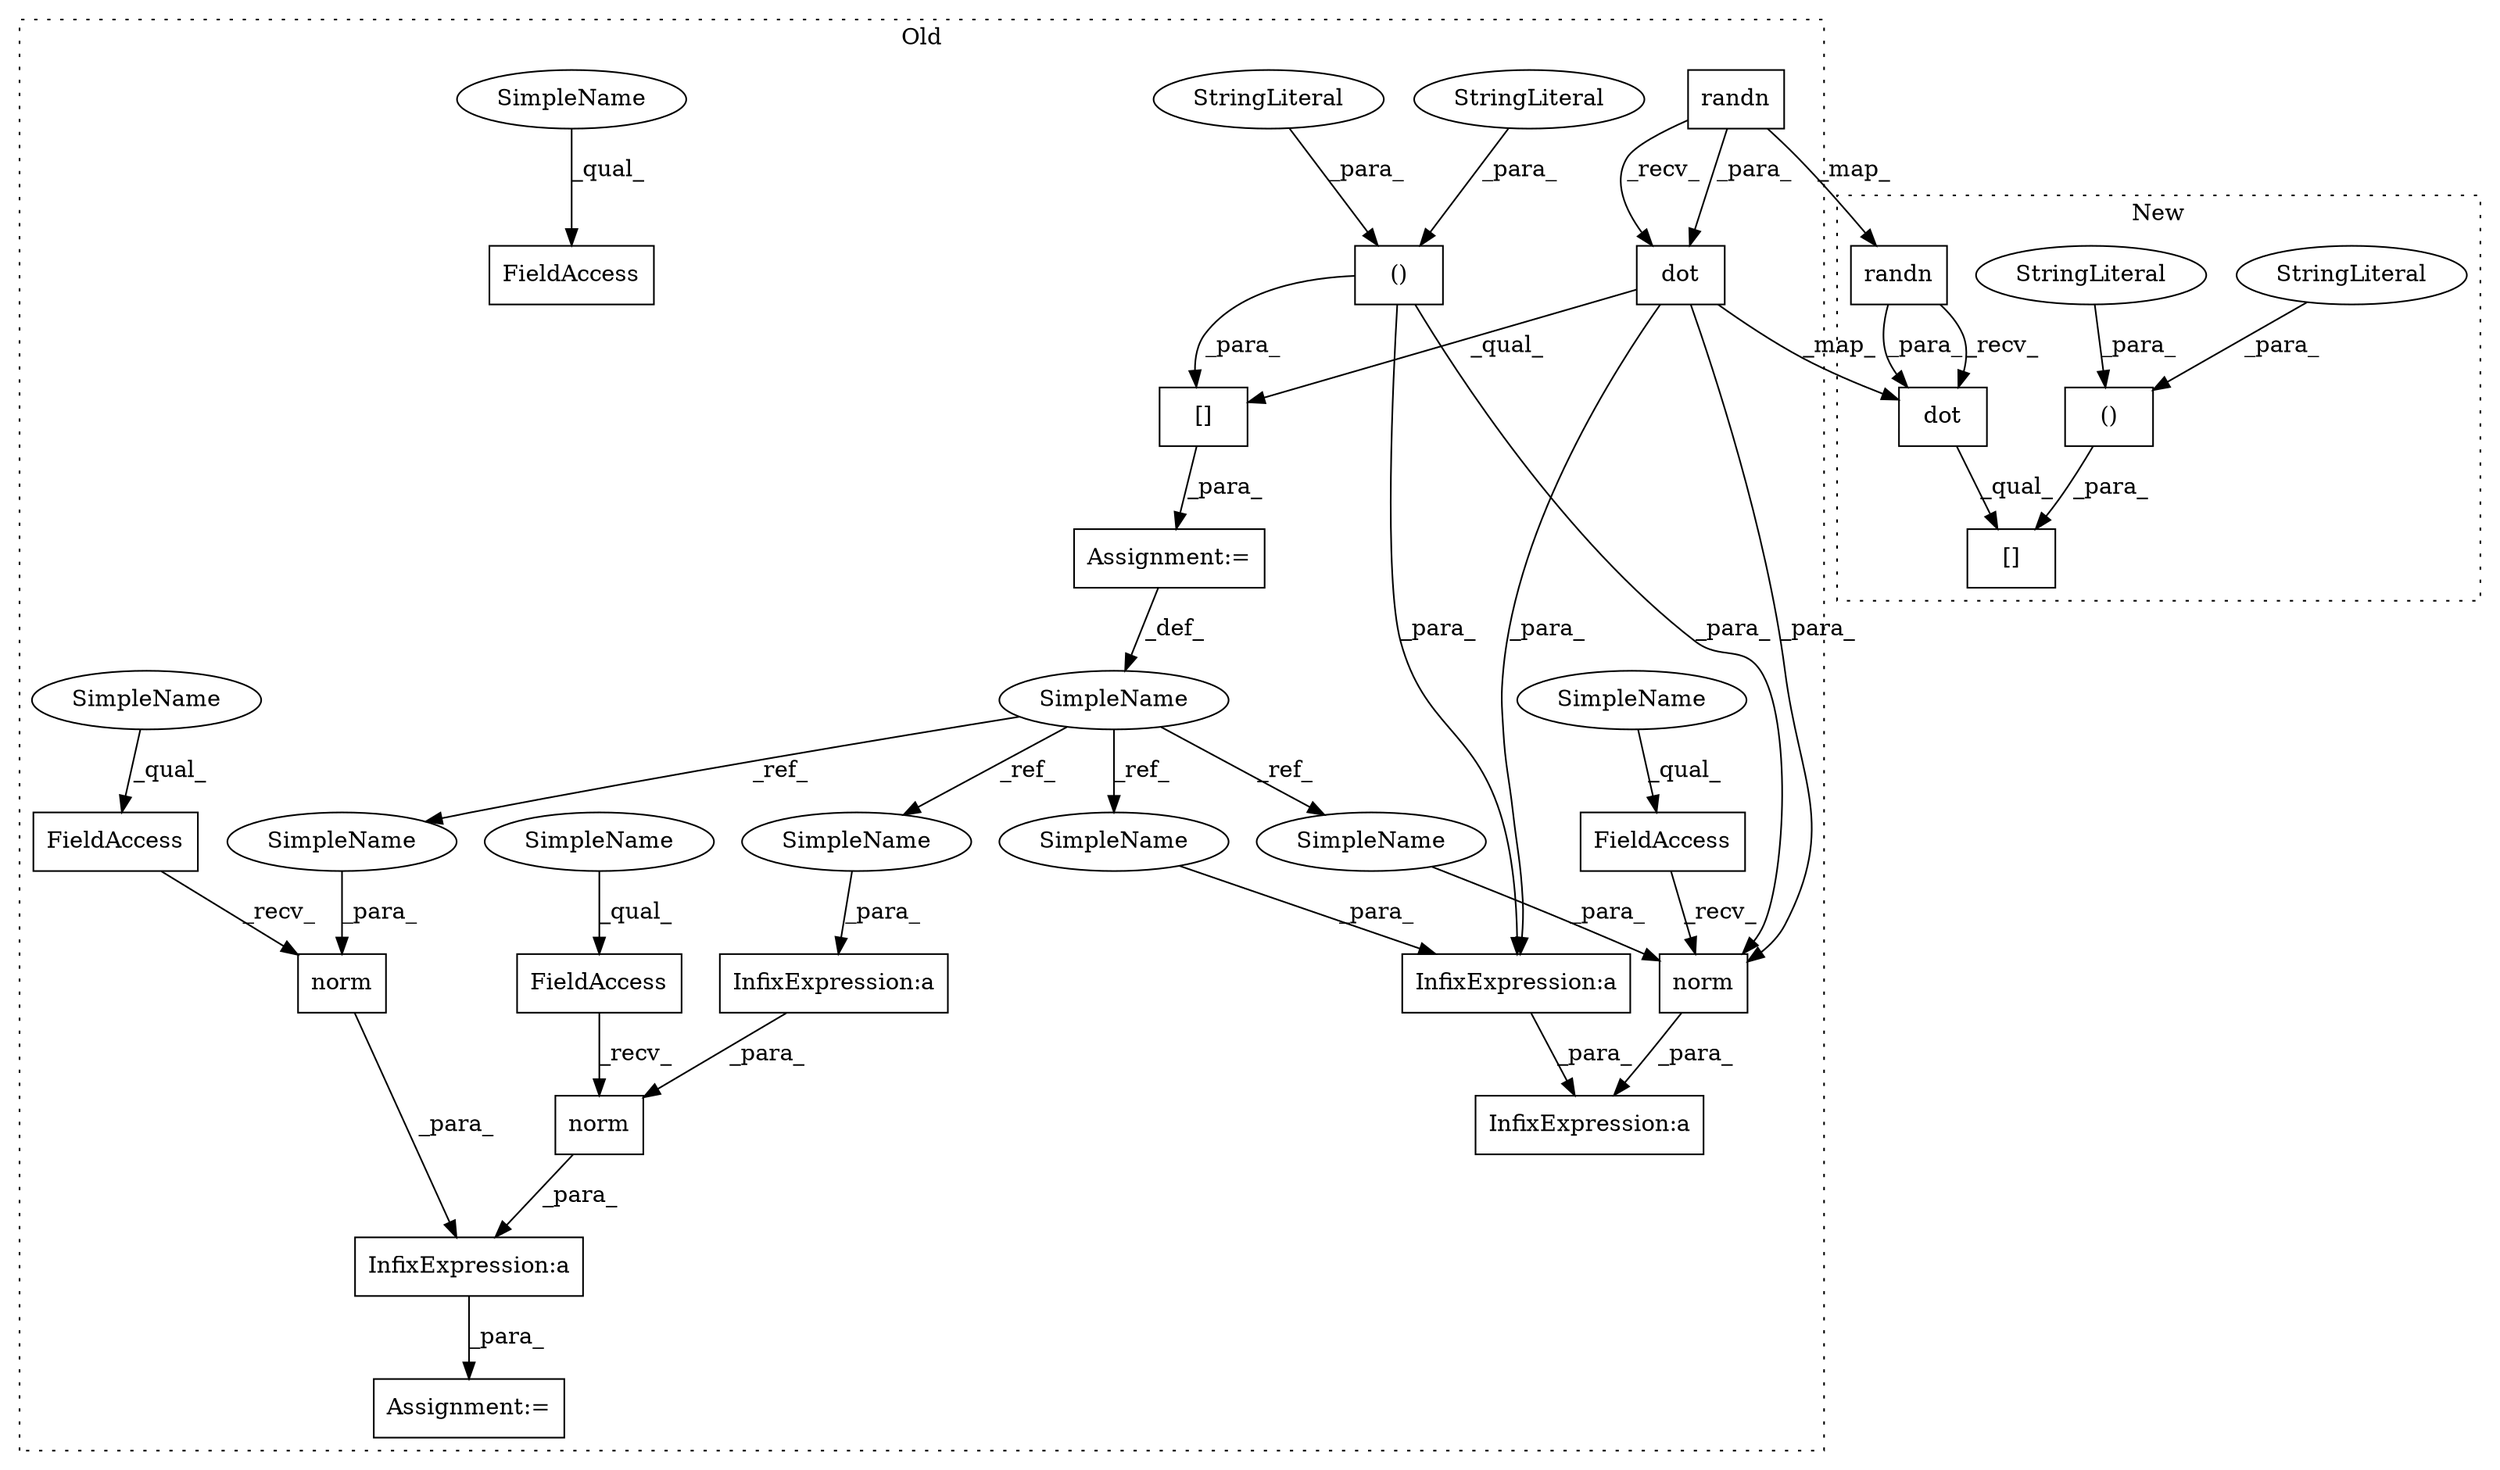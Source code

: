 digraph G {
subgraph cluster0 {
1 [label="norm" a="32" s="2809,2826" l="5,1" shape="box"];
3 [label="Assignment:=" a="7" s="2794" l="1" shape="box"];
5 [label="FieldAccess" a="22" s="2796" l="12" shape="box"];
6 [label="InfixExpression:a" a="27" s="2815" l="3" shape="box"];
7 [label="InfixExpression:a" a="27" s="2827" l="3" shape="box"];
10 [label="norm" a="32" s="2843,2849" l="5,1" shape="box"];
11 [label="randn" a="32" s="2603,2612" l="6,1" shape="box"];
13 [label="FieldAccess" a="22" s="2830" l="12" shape="box"];
14 [label="()" a="106" s="2661" l="48" shape="box"];
15 [label="[]" a="2" s="2654,2709" l="7,2" shape="box"];
16 [label="dot" a="32" s="2638,2645" l="4,1" shape="box"];
18 [label="SimpleName" a="42" s="2652" l="1" shape="ellipse"];
19 [label="StringLiteral" a="45" s="2661" l="19" shape="ellipse"];
20 [label="Assignment:=" a="7" s="2653" l="1" shape="box"];
21 [label="StringLiteral" a="45" s="2693" l="16" shape="ellipse"];
22 [label="InfixExpression:a" a="27" s="3042" l="3" shape="box"];
23 [label="InfixExpression:a" a="27" s="2992" l="3" shape="box"];
24 [label="FieldAccess" a="22" s="2973" l="12" shape="box"];
25 [label="FieldAccess" a="22" s="3045" l="12" shape="box"];
26 [label="norm" a="32" s="3058,3064" l="5,1" shape="box"];
27 [label="SimpleName" a="42" s="2796" l="5" shape="ellipse"];
28 [label="SimpleName" a="42" s="3045" l="5" shape="ellipse"];
29 [label="SimpleName" a="42" s="2973" l="5" shape="ellipse"];
30 [label="SimpleName" a="42" s="2830" l="5" shape="ellipse"];
31 [label="SimpleName" a="42" s="2991" l="1" shape="ellipse"];
32 [label="SimpleName" a="42" s="3063" l="1" shape="ellipse"];
33 [label="SimpleName" a="42" s="2814" l="1" shape="ellipse"];
34 [label="SimpleName" a="42" s="2848" l="1" shape="ellipse"];
label = "Old";
style="dotted";
}
subgraph cluster1 {
2 [label="[]" a="2" s="2270,2333" l="16,2" shape="box"];
4 [label="()" a="106" s="2286" l="47" shape="box"];
8 [label="StringLiteral" a="45" s="2317" l="16" shape="ellipse"];
9 [label="StringLiteral" a="45" s="2286" l="18" shape="ellipse"];
12 [label="randn" a="32" s="2230,2239" l="6,1" shape="box"];
17 [label="dot" a="32" s="2272,2279" l="4,1" shape="box"];
label = "New";
style="dotted";
}
1 -> 7 [label="_para_"];
4 -> 2 [label="_para_"];
5 -> 1 [label="_recv_"];
6 -> 1 [label="_para_"];
7 -> 3 [label="_para_"];
8 -> 4 [label="_para_"];
9 -> 4 [label="_para_"];
10 -> 7 [label="_para_"];
11 -> 12 [label="_map_"];
11 -> 16 [label="_recv_"];
11 -> 16 [label="_para_"];
12 -> 17 [label="_para_"];
12 -> 17 [label="_recv_"];
13 -> 10 [label="_recv_"];
14 -> 15 [label="_para_"];
14 -> 23 [label="_para_"];
14 -> 26 [label="_para_"];
15 -> 20 [label="_para_"];
16 -> 23 [label="_para_"];
16 -> 26 [label="_para_"];
16 -> 17 [label="_map_"];
16 -> 15 [label="_qual_"];
17 -> 2 [label="_qual_"];
18 -> 32 [label="_ref_"];
18 -> 34 [label="_ref_"];
18 -> 33 [label="_ref_"];
18 -> 31 [label="_ref_"];
19 -> 14 [label="_para_"];
20 -> 18 [label="_def_"];
21 -> 14 [label="_para_"];
23 -> 22 [label="_para_"];
25 -> 26 [label="_recv_"];
26 -> 22 [label="_para_"];
27 -> 5 [label="_qual_"];
28 -> 25 [label="_qual_"];
29 -> 24 [label="_qual_"];
30 -> 13 [label="_qual_"];
31 -> 23 [label="_para_"];
32 -> 26 [label="_para_"];
33 -> 6 [label="_para_"];
34 -> 10 [label="_para_"];
}